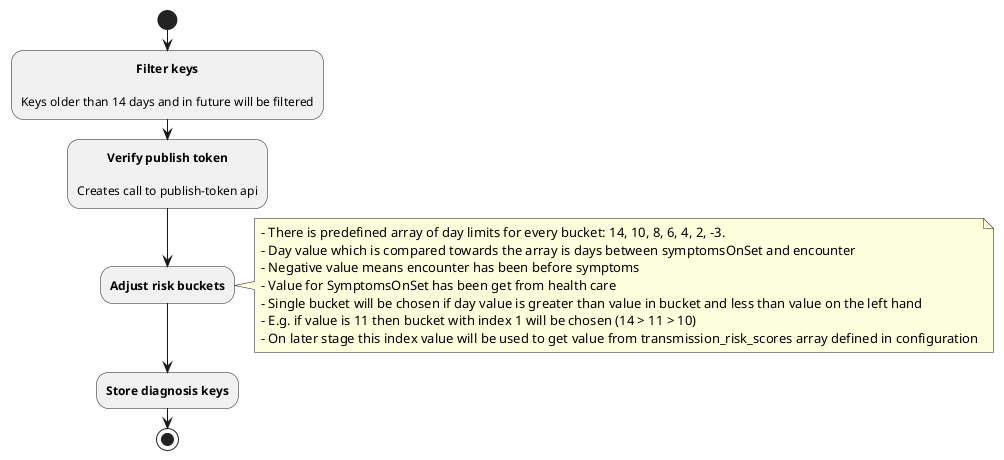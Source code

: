 @startuml
skinparam defaultTextAlignment center
skinparam noteTextAlignment left
start
:**Filter keys**

Keys older than 14 days and in future will be filtered;
:**Verify publish token**

Creates call to publish-token api;
:**Adjust risk buckets**;
note right
  - There is predefined array of day limits for every bucket: 14, 10, 8, 6, 4, 2, -3.
  - Day value which is compared towards the array is days between symptomsOnSet and encounter
  - Negative value means encounter has been before symptoms
  - Value for SymptomsOnSet has been get from health care
  - Single bucket will be chosen if day value is greater than value in bucket and less than value on the left hand
  - E.g. if value is 11 then bucket with index 1 will be chosen (14 > 11 > 10)
  - On later stage this index value will be used to get value from transmission_risk_scores array defined in configuration
end note
:**Store diagnosis keys**;
stop
@enduml
